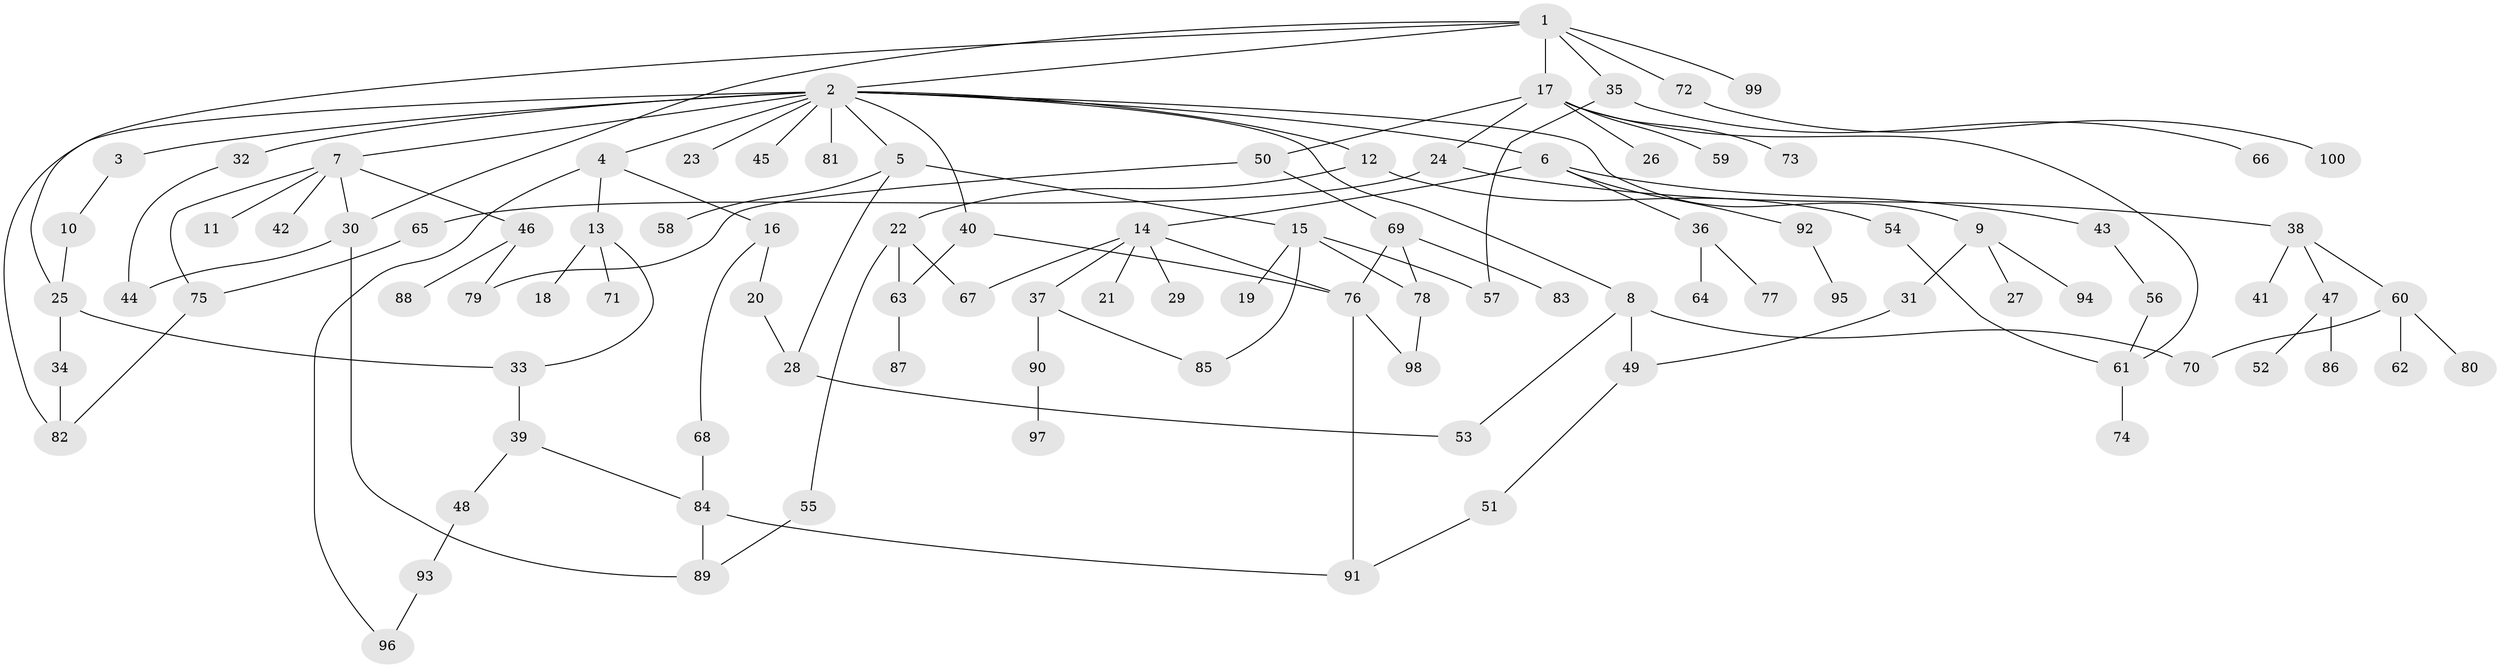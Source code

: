 // coarse degree distribution, {1: 0.525, 9: 0.025, 5: 0.075, 6: 0.025, 2: 0.2, 8: 0.025, 7: 0.05, 13: 0.025, 3: 0.05}
// Generated by graph-tools (version 1.1) at 2025/44/03/04/25 21:44:53]
// undirected, 100 vertices, 127 edges
graph export_dot {
graph [start="1"]
  node [color=gray90,style=filled];
  1;
  2;
  3;
  4;
  5;
  6;
  7;
  8;
  9;
  10;
  11;
  12;
  13;
  14;
  15;
  16;
  17;
  18;
  19;
  20;
  21;
  22;
  23;
  24;
  25;
  26;
  27;
  28;
  29;
  30;
  31;
  32;
  33;
  34;
  35;
  36;
  37;
  38;
  39;
  40;
  41;
  42;
  43;
  44;
  45;
  46;
  47;
  48;
  49;
  50;
  51;
  52;
  53;
  54;
  55;
  56;
  57;
  58;
  59;
  60;
  61;
  62;
  63;
  64;
  65;
  66;
  67;
  68;
  69;
  70;
  71;
  72;
  73;
  74;
  75;
  76;
  77;
  78;
  79;
  80;
  81;
  82;
  83;
  84;
  85;
  86;
  87;
  88;
  89;
  90;
  91;
  92;
  93;
  94;
  95;
  96;
  97;
  98;
  99;
  100;
  1 -- 2;
  1 -- 17;
  1 -- 25;
  1 -- 35;
  1 -- 72;
  1 -- 99;
  1 -- 30;
  2 -- 3;
  2 -- 4;
  2 -- 5;
  2 -- 6;
  2 -- 7;
  2 -- 8;
  2 -- 9;
  2 -- 12;
  2 -- 23;
  2 -- 32;
  2 -- 40;
  2 -- 45;
  2 -- 81;
  2 -- 82;
  3 -- 10;
  4 -- 13;
  4 -- 16;
  4 -- 96;
  5 -- 15;
  5 -- 28;
  5 -- 58;
  6 -- 14;
  6 -- 36;
  6 -- 43;
  6 -- 92;
  7 -- 11;
  7 -- 30;
  7 -- 42;
  7 -- 46;
  7 -- 75;
  8 -- 53;
  8 -- 70;
  8 -- 49;
  9 -- 27;
  9 -- 31;
  9 -- 94;
  10 -- 25;
  12 -- 22;
  12 -- 54;
  13 -- 18;
  13 -- 71;
  13 -- 33;
  14 -- 21;
  14 -- 29;
  14 -- 37;
  14 -- 67;
  14 -- 76;
  15 -- 19;
  15 -- 57;
  15 -- 85;
  15 -- 78;
  16 -- 20;
  16 -- 68;
  17 -- 24;
  17 -- 26;
  17 -- 50;
  17 -- 59;
  17 -- 73;
  17 -- 61;
  20 -- 28;
  22 -- 55;
  22 -- 67;
  22 -- 63;
  24 -- 38;
  24 -- 65;
  25 -- 33;
  25 -- 34;
  28 -- 53;
  30 -- 89;
  30 -- 44;
  31 -- 49;
  32 -- 44;
  33 -- 39;
  34 -- 82;
  35 -- 66;
  35 -- 57;
  36 -- 64;
  36 -- 77;
  37 -- 90;
  37 -- 85;
  38 -- 41;
  38 -- 47;
  38 -- 60;
  39 -- 48;
  39 -- 84;
  40 -- 63;
  40 -- 76;
  43 -- 56;
  46 -- 79;
  46 -- 88;
  47 -- 52;
  47 -- 86;
  48 -- 93;
  49 -- 51;
  50 -- 69;
  50 -- 79;
  51 -- 91;
  54 -- 61;
  55 -- 89;
  56 -- 61;
  60 -- 62;
  60 -- 70;
  60 -- 80;
  61 -- 74;
  63 -- 87;
  65 -- 75;
  68 -- 84;
  69 -- 78;
  69 -- 83;
  69 -- 76;
  72 -- 100;
  75 -- 82;
  76 -- 98;
  76 -- 91;
  78 -- 98;
  84 -- 89;
  84 -- 91;
  90 -- 97;
  92 -- 95;
  93 -- 96;
}
